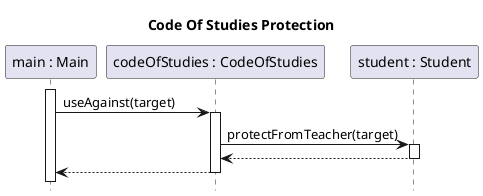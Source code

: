 @startuml item-code-of-studies-use

title Code Of Studies Protection
hide footbox

participant "main : Main" as main
participant "codeOfStudies : CodeOfStudies" as codeOfStudies
participant "student : Student" as student

main++
main-> codeOfStudies ++: useAgainst(target)
	codeOfStudies -> student ++: protectFromTeacher(target)
	return
return

@enduml

